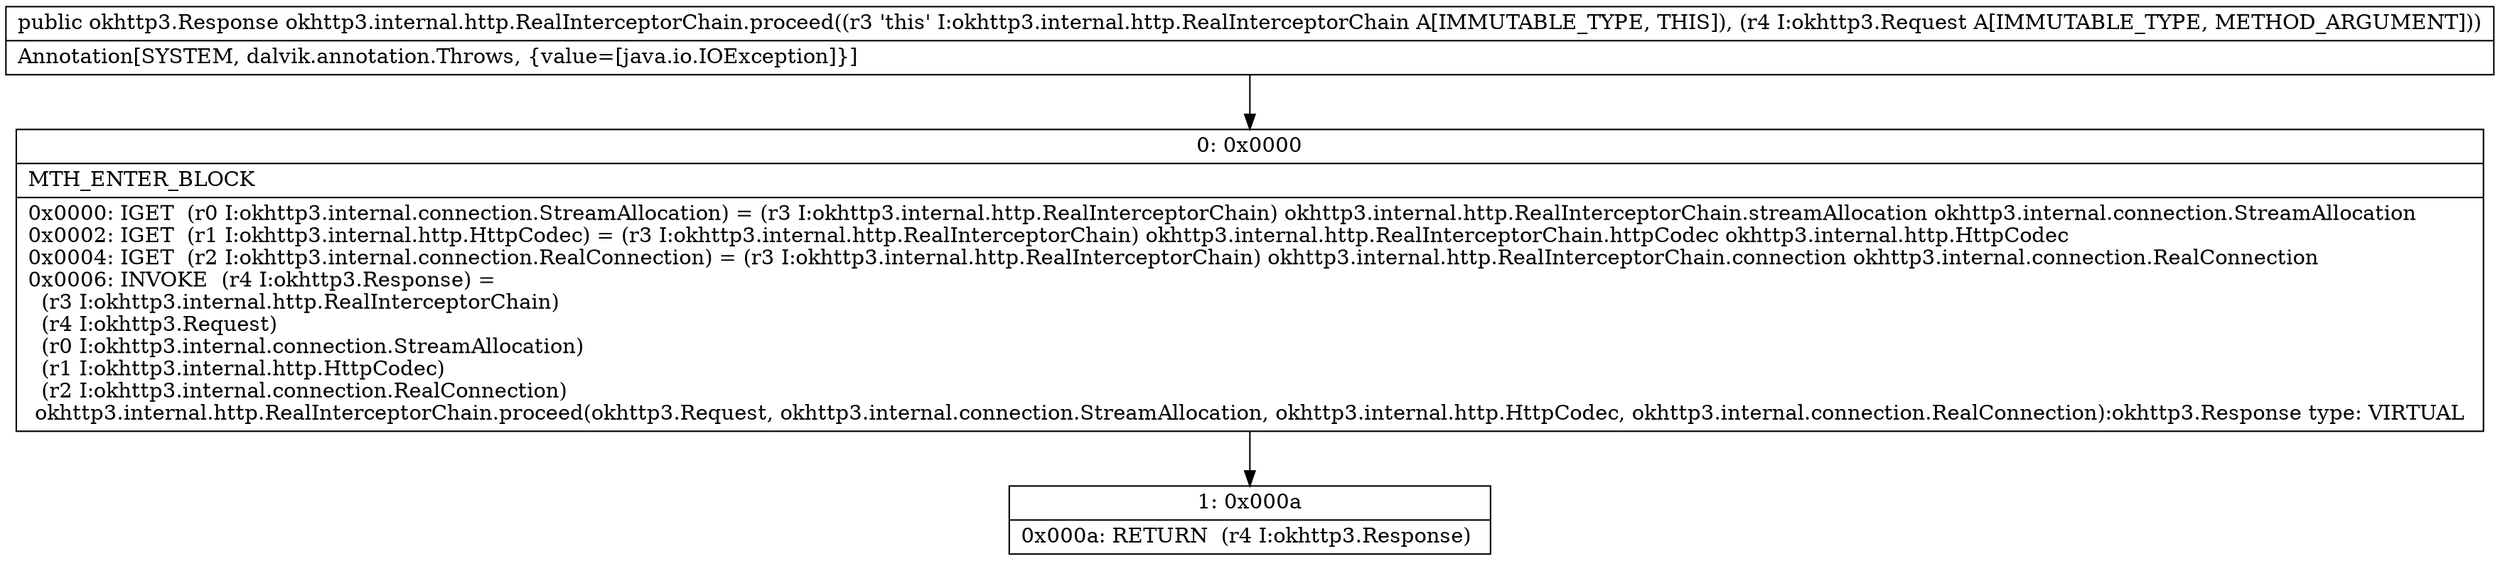 digraph "CFG forokhttp3.internal.http.RealInterceptorChain.proceed(Lokhttp3\/Request;)Lokhttp3\/Response;" {
Node_0 [shape=record,label="{0\:\ 0x0000|MTH_ENTER_BLOCK\l|0x0000: IGET  (r0 I:okhttp3.internal.connection.StreamAllocation) = (r3 I:okhttp3.internal.http.RealInterceptorChain) okhttp3.internal.http.RealInterceptorChain.streamAllocation okhttp3.internal.connection.StreamAllocation \l0x0002: IGET  (r1 I:okhttp3.internal.http.HttpCodec) = (r3 I:okhttp3.internal.http.RealInterceptorChain) okhttp3.internal.http.RealInterceptorChain.httpCodec okhttp3.internal.http.HttpCodec \l0x0004: IGET  (r2 I:okhttp3.internal.connection.RealConnection) = (r3 I:okhttp3.internal.http.RealInterceptorChain) okhttp3.internal.http.RealInterceptorChain.connection okhttp3.internal.connection.RealConnection \l0x0006: INVOKE  (r4 I:okhttp3.Response) = \l  (r3 I:okhttp3.internal.http.RealInterceptorChain)\l  (r4 I:okhttp3.Request)\l  (r0 I:okhttp3.internal.connection.StreamAllocation)\l  (r1 I:okhttp3.internal.http.HttpCodec)\l  (r2 I:okhttp3.internal.connection.RealConnection)\l okhttp3.internal.http.RealInterceptorChain.proceed(okhttp3.Request, okhttp3.internal.connection.StreamAllocation, okhttp3.internal.http.HttpCodec, okhttp3.internal.connection.RealConnection):okhttp3.Response type: VIRTUAL \l}"];
Node_1 [shape=record,label="{1\:\ 0x000a|0x000a: RETURN  (r4 I:okhttp3.Response) \l}"];
MethodNode[shape=record,label="{public okhttp3.Response okhttp3.internal.http.RealInterceptorChain.proceed((r3 'this' I:okhttp3.internal.http.RealInterceptorChain A[IMMUTABLE_TYPE, THIS]), (r4 I:okhttp3.Request A[IMMUTABLE_TYPE, METHOD_ARGUMENT]))  | Annotation[SYSTEM, dalvik.annotation.Throws, \{value=[java.io.IOException]\}]\l}"];
MethodNode -> Node_0;
Node_0 -> Node_1;
}

